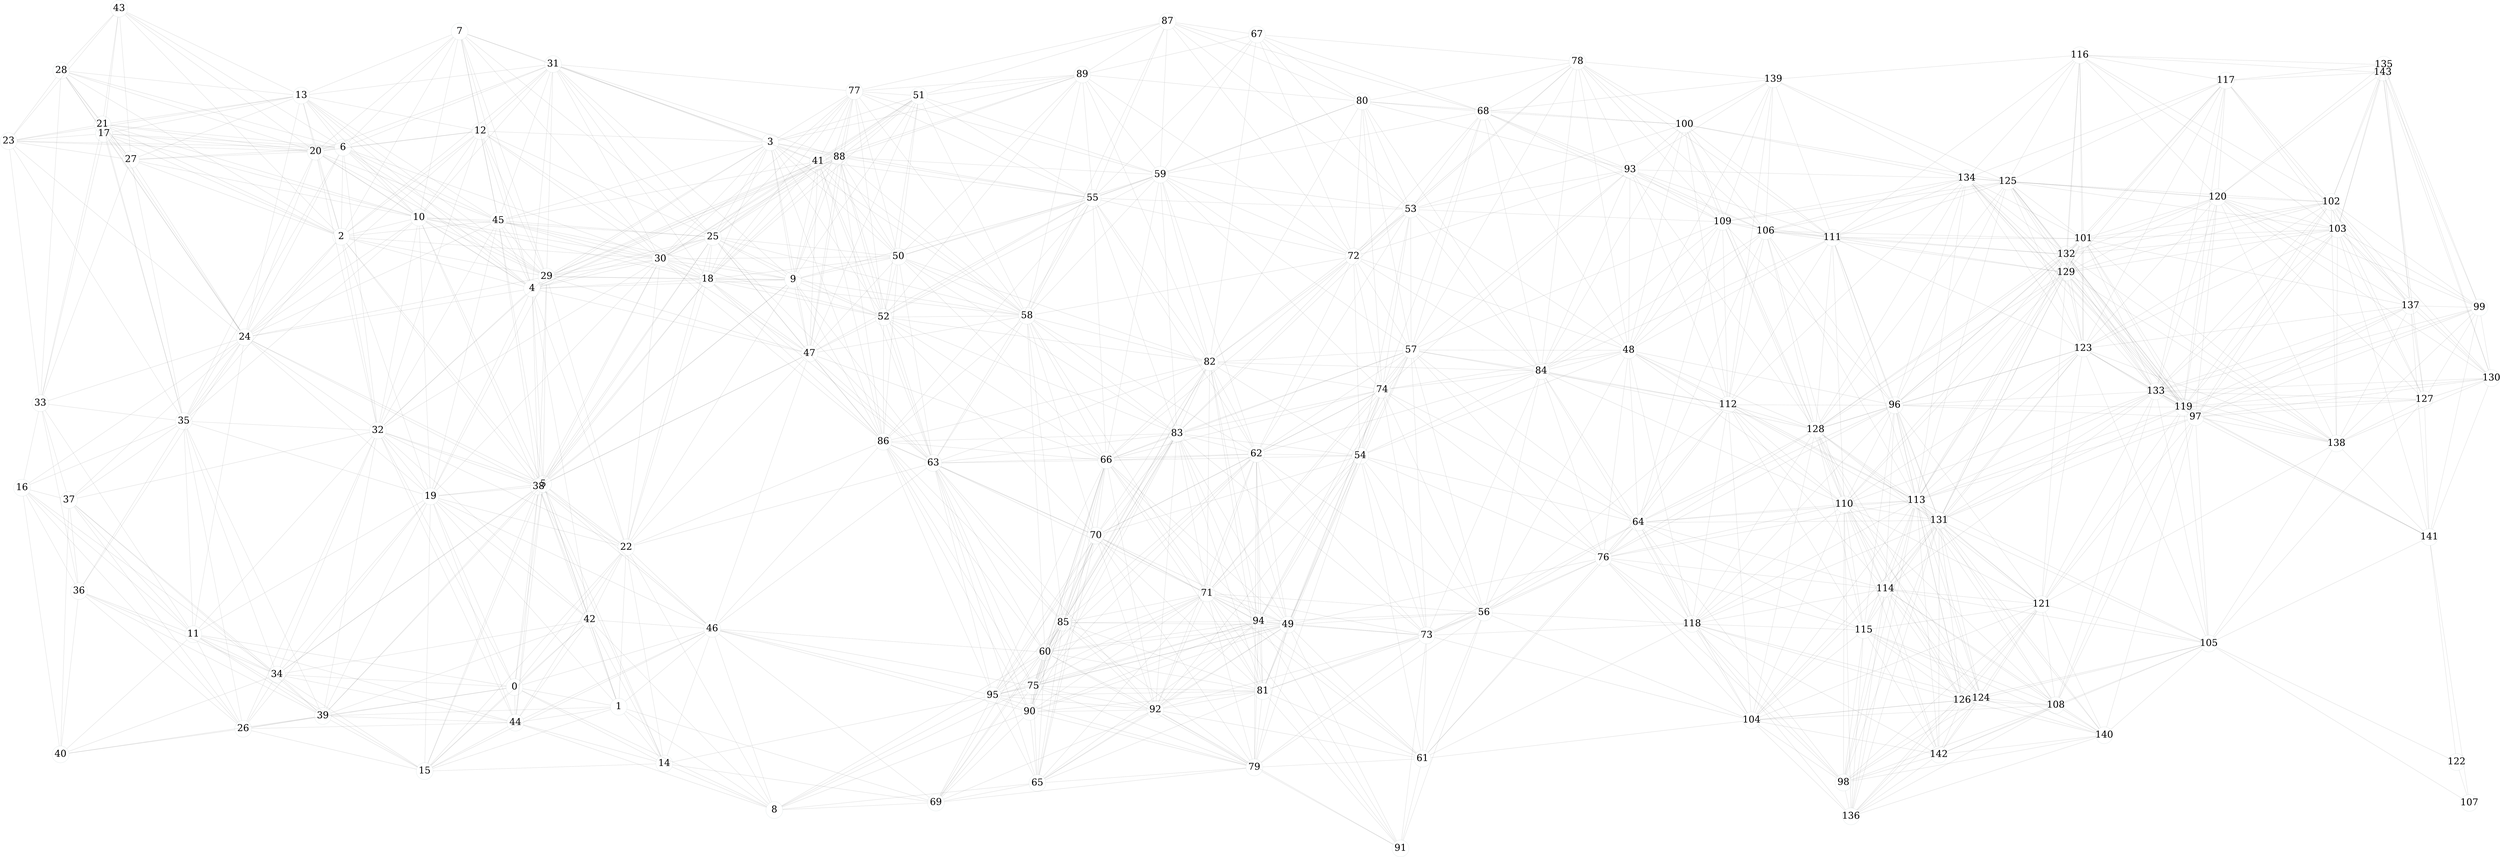 digraph G{
size="100,100"
layout=neato;
node[fontsize = 200,fixedsize = true,width = 5.0, height = 5.0];
0 [pos="159.76433403229788,48.27175114074952!", color = "#336666", fillcolor = "#CC9999"];
1 [pos="190.64296931278224,42.43913317477069!", color = "#336666", fillcolor = "#CC9999"];
2 [pos="108.41118971207634,181.84320111485087!", color = "#336666", fillcolor = "#CC9999"];
3 [pos="235.5549721622233,209.82949841092554!", color = "#336666", fillcolor = "#CC9999"];
4 [pos="164.97521093601964,166.46720236325638!", color = "#336666", fillcolor = "#CC9999"];
5 [pos="168.26182591370306,108.48258550176409!", color = "#336666", fillcolor = "#CC9999"];
6 [pos="108.95592269486995,208.2785238239351!", color = "#336666", fillcolor = "#CC9999"];
7 [pos="143.49631154885768,242.6974009633898!", color = "#336666", fillcolor = "#CC9999"];
8 [pos="236.74165529345808,11.818287617817974!", color = "#336666", fillcolor = "#CC9999"];
9 [pos="242.2957937999419,169.1050231774013!", color = "#336666", fillcolor = "#CC9999"];
10 [pos="131.4446757871689,187.5089355113923!", color = "#336666", fillcolor = "#CC9999"];
11 [pos="64.5989550030506,63.95371534588578!", color = "#336666", fillcolor = "#CC9999"];
12 [pos="149.64211066590866,213.17221096732166!", color = "#336666", fillcolor = "#CC9999"];
13 [pos="96.58304761590225,223.7133874592358!", color = "#336666", fillcolor = "#CC9999"];
14 [pos="204.13196078820582,25.586610866656173!", color = "#336666", fillcolor = "#CC9999"];
15 [pos="133.144738542067,23.360052999838647!", color = "#336666", fillcolor = "#CC9999"];
16 [pos="13.854281670413249,107.38733320628316!", color = "#336666", fillcolor = "#CC9999"];
17 [pos="38.124896910606,212.41378167776307!", color = "#336666", fillcolor = "#CC9999"];
18 [pos="216.9813769032617,169.23089065794485!", color = "#336666", fillcolor = "#CC9999"];
19 [pos="134.88763206921485,104.82918632629695!", color = "#336666", fillcolor = "#CC9999"];
20 [pos="100.84662014656729,207.0782338422255!", color = "#336666", fillcolor = "#CC9999"];
21 [pos="37.68585343316869,215.1751451073231!", color = "#336666", fillcolor = "#CC9999"];
22 [pos="192.86030629755712,89.69429468664403!", color = "#336666", fillcolor = "#CC9999"];
23 [pos="9.88067137526047,210.19109502994925!", color = "#336666", fillcolor = "#CC9999"];
24 [pos="79.85163980369406,152.01862104989402!", color = "#336666", fillcolor = "#CC9999"];
25 [pos="218.52906036337612,181.7699118732578!", color = "#336666", fillcolor = "#CC9999"];
26 [pos="79.37977116350098,35.93081539712836!", color = "#336666", fillcolor = "#CC9999"];
27 [pos="46.11400652759329,204.6929754675577!", color = "#336666", fillcolor = "#CC9999"];
28 [pos="25.4726557980042,231.11612190308315!", color = "#336666", fillcolor = "#CC9999"];
29 [pos="169.26367177790783,170.03069954012307!", color = "#336666", fillcolor = "#CC9999"];
30 [pos="202.98095422167333,175.23074284194075!", color = "#336666", fillcolor = "#CC9999"];
31 [pos="171.19075413353963,233.022394084366!", color = "#336666", fillcolor = "#CC9999"];
32 [pos="119.2755130930687,124.37304945010855!", color = "#336666", fillcolor = "#CC9999"];
33 [pos="19.28073060588237,132.46210648469068!", color = "#336666", fillcolor = "#CC9999"];
34 [pos="89.37001589240276,51.98591128041264!", color = "#336666", fillcolor = "#CC9999"];
35 [pos="61.76706249877573,127.14248755658924!", color = "#336666", fillcolor = "#CC9999"];
36 [pos="30.716887014707122,76.74719942679745!", color = "#336666", fillcolor = "#CC9999"];
37 [pos="27.754124061044354,103.74666828647575!", color = "#336666", fillcolor = "#CC9999"];
38 [pos="166.9027230968306,107.74950076400044!", color = "#336666", fillcolor = "#CC9999"];
39 [pos="102.98304177698222,39.728441014961206!", color = "#336666", fillcolor = "#CC9999"];
40 [pos="25.260639759878607,28.326719156320706!", color = "#336666", fillcolor = "#CC9999"];
41 [pos="249.68311451284941,204.1840578274606!", color = "#336666", fillcolor = "#CC9999"];
42 [pos="182.02050243522572,68.25452799293649!", color = "#336666", fillcolor = "#CC9999"];
43 [pos="42.611111555366485,249.4941711818342!", color = "#336666", fillcolor = "#CC9999"];
44 [pos="160.03390754028922,37.733125644127036!", color = "#336666", fillcolor = "#CC9999"];
45 [pos="154.95312722925007,186.60254766878228!", color = "#336666", fillcolor = "#CC9999"];
46 [pos="218.3393973111849,65.55493069211568!", color = "#336666", fillcolor = "#CC9999"];
47 [pos="247.14831925200187,147.19833962603386!", color = "#336666", fillcolor = "#CC9999"];
48 [pos="489.87436673004515,148.16655825814107!", color = "#336666", fillcolor = "#CC9999"];
49 [pos="388.89123893672894,66.78184361044218!", color = "#336666", fillcolor = "#CC9999"];
50 [pos="273.4935845903204,175.95344498339637!", color = "#336666", fillcolor = "#CC9999"];
51 [pos="279.57915382993366,223.61878501809096!", color = "#336666", fillcolor = "#CC9999"];
52 [pos="269.1203741871624,158.00727035932474!", color = "#336666", fillcolor = "#CC9999"];
53 [pos="425.29300951483515,189.92635084264367!", color = "#336666", fillcolor = "#CC9999"];
54 [pos="410.33495085116647,116.88028617301075!", color = "#336666", fillcolor = "#CC9999"];
55 [pos="331.03552182535435,193.2843412652158!", color = "#336666", fillcolor = "#CC9999"];
56 [pos="446.9953798268435,70.38749556418311!", color = "#336666", fillcolor = "#CC9999"];
57 [pos="425.3971510621881,148.22786052288077!", color = "#336666", fillcolor = "#CC9999"];
58 [pos="311.5902962725852,158.38665920526373!", color = "#336666", fillcolor = "#CC9999"];
59 [pos="351.0803077493148,200.25323285412014!", color = "#336666", fillcolor = "#CC9999"];
60 [pos="316.93831592955735,58.6476911416684!", color = "#336666", fillcolor = "#CC9999"];
61 [pos="428.7847045908826,27.05685416048037!", color = "#336666", fillcolor = "#CC9999"];
62 [pos="379.5777947379169,117.41728615250524!", color = "#336666", fillcolor = "#CC9999"];
63 [pos="283.84121007466155,114.72697516550406!", color = "#336666", fillcolor = "#CC9999"];
64 [pos="492.731478608477,97.09122158290317!", color = "#336666", fillcolor = "#CC9999"];
65 [pos="314.67912731664785,19.821326098398345!", color = "#336666", fillcolor = "#CC9999"];
66 [pos="335.08415340293243,115.5257963159752!", color = "#336666", fillcolor = "#CC9999"];
67 [pos="379.721313983214,241.78894687392588!", color = "#336666", fillcolor = "#CC9999"];
68 [pos="446.777410341571,218.9516431710136!", color = "#336666", fillcolor = "#CC9999"];
69 [pos="284.6240334448522,14.03235313894019!", color = "#336666", fillcolor = "#CC9999"];
70 [pos="332.0041431486702,93.1973060058924!", color = "#336666", fillcolor = "#CC9999"];
71 [pos="364.9130715957758,76.05668699409753!", color = "#336666", fillcolor = "#CC9999"];
72 [pos="408.37643869128976,175.98647563820458!", color = "#336666", fillcolor = "#CC9999"];
73 [pos="430.01498955706506,63.61533209230299!", color = "#336666", fillcolor = "#CC9999"];
74 [pos="416.8440120840855,136.44202798745113!", color = "#336666", fillcolor = "#CC9999"];
75 [pos="313.4420931179943,48.53685458197002!", color = "#336666", fillcolor = "#CC9999"];
76 [pos="482.3563670786255,86.61169065523877!", color = "#336666", fillcolor = "#CC9999"];
77 [pos="260.46202367923365,225.00602675028708!", color = "#336666", fillcolor = "#CC9999"];
78 [pos="474.6903659752735,233.82409423742013!", color = "#336666", fillcolor = "#CC9999"];
79 [pos="378.96752952072615,24.472121581133877!", color = "#336666", fillcolor = "#CC9999"];
80 [pos="410.9059112671984,221.99090941122412!", color = "#336666", fillcolor = "#CC9999"];
81 [pos="381.4594298127646,47.07048103717032!", color = "#336666", fillcolor = "#CC9999"];
82 [pos="365.74601472767677,144.58961639987754!", color = "#336666", fillcolor = "#CC9999"];
83 [pos="356.06536264360085,123.46887163031933!", color = "#336666", fillcolor = "#CC9999"];
84 [pos="463.9633979132435,141.99332854997036!", color = "#336666", fillcolor = "#CC9999"];
85 [pos="322.33928672834736,67.38782994402965!", color = "#336666", fillcolor = "#CC9999"];
86 [pos="269.03447869410377,121.05805396442268!", color = "#336666", fillcolor = "#CC9999"];
87 [pos="353.22139265366627,245.6948803276179!", color = "#336666", fillcolor = "#CC9999"];
88 [pos="256.0123952056017,205.43453622152765!", color = "#336666", fillcolor = "#CC9999"];
89 [pos="327.9854609309656,229.9350817623091!", color = "#336666", fillcolor = "#CC9999"];
90 [pos="312.3745514894841,40.940946220365035!", color = "#336666", fillcolor = "#CC9999"];
91 [pos="422.2603188415495,0.43599691617735026!", color = "#336666", fillcolor = "#CC9999"];
92 [pos="349.635693231398,41.514202124910085!", color = "#336666", fillcolor = "#CC9999"];
93 [pos="490.2844660298074,201.71296469020842!", color = "#336666", fillcolor = "#CC9999"];
94 [pos="380.22664475015597,67.75208732345791!", color = "#336666", fillcolor = "#CC9999"];
95 [pos="301.43756771392054,45.80090044150842!", color = "#336666", fillcolor = "#CC9999"];
96 [pos="568.6792985035731,131.86471575629503!", color = "#336666", fillcolor = "#CC9999"];
97 [pos="657.7898795036489,128.35186476156366!", color = "#336666", fillcolor = "#CC9999"];
98 [pos="553.5123320077083,19.97318376487059!", color = "#336666", fillcolor = "#CC9999"];
99 [pos="741.9203966124983,160.86296338367143!", color = "#336666", fillcolor = "#CC9999"];
100 [pos="506.3779925337585,215.1248889865065!", color = "#336666", fillcolor = "#CC9999"];
101 [pos="624.5767729144537,181.23692023111582!", color = "#336666", fillcolor = "#CC9999"];
102 [pos="698.0087779996236,192.13905308986907!", color = "#336666", fillcolor = "#CC9999"];
103 [pos="699.8848392740642,184.02836100706088!", color = "#336666", fillcolor = "#CC9999"];
104 [pos="526.2939866388543,38.45270591246208!", color = "#336666", fillcolor = "#CC9999"];
105 [pos="661.7628137189257,61.1913496572582!", color = "#336666", fillcolor = "#CC9999"];
106 [pos="530.4195059770032,183.50647579906104!", color = "#336666", fillcolor = "#CC9999"];
107 [pos="738.955068127852,13.91940913963785!", color = "#336666", fillcolor = "#CC9999"];
108 [pos="616.4202284527369,42.8912305184547!", color = "#336666", fillcolor = "#CC9999"];
109 [pos="517.6725338463027,186.25706205235258!", color = "#336666", fillcolor = "#CC9999"];
110 [pos="553.7231613919421,102.47069408709456!", color = "#336666", fillcolor = "#CC9999"];
111 [pos="550.2117080798108,181.56219970645736!", color = "#336666", fillcolor = "#CC9999"];
112 [pos="519.2999947769376,132.00177616388464!", color = "#336666", fillcolor = "#CC9999"];
113 [pos="575.1213319225205,103.61165800667163!", color = "#336666", fillcolor = "#CC9999"];
114 [pos="565.9017971679984,77.39367866489152!", color = "#336666", fillcolor = "#CC9999"];
115 [pos="559.4957082450784,65.16767877946842!", color = "#336666", fillcolor = "#CC9999"];
116 [pos="623.5142126203658,235.67823322912085!", color = "#336666", fillcolor = "#CC9999"];
117 [pos="666.7958365568368,228.16078633702676!", color = "#336666", fillcolor = "#CC9999"];
118 [pos="508.65017316090444,67.00819643585399!", color = "#336666", fillcolor = "#CC9999"];
119 [pos="654.2342933396443,131.29511912178967!", color = "#336666", fillcolor = "#CC9999"];
120 [pos="664.3882119797884,193.5568954920399!", color = "#336666", fillcolor = "#CC9999"];
121 [pos="612.2070988508526,72.84501545755742!", color = "#336666", fillcolor = "#CC9999"];
122 [pos="735.1677943159939,26.061716453092576!", color = "#336666", fillcolor = "#CC9999"];
123 [pos="624.5155546264128,148.68713012579346!", color = "#336666", fillcolor = "#CC9999"];
124 [pos="594.2693615243642,44.935519516795004!", color = "#336666", fillcolor = "#CC9999"];
125 [pos="602.1932471339577,198.20024176574051!", color = "#336666", fillcolor = "#CC9999"];
126 [pos="588.6350553322718,44.364296824178474!", color = "#336666", fillcolor = "#CC9999"];
127 [pos="725.6383008468381,133.5652260410713!", color = "#336666", fillcolor = "#CC9999"];
128 [pos="545.227199466334,124.61598184174954!", color = "#336666", fillcolor = "#CC9999"];
129 [pos="619.4481261018444,171.21069552090367!", color = "#336666", fillcolor = "#CC9999"];
130 [pos="745.4752256528236,139.90443224846948!", color = "#336666", fillcolor = "#CC9999"];
131 [pos="581.8636675660487,97.67503392432361!", color = "#336666", fillcolor = "#CC9999"];
132 [pos="619.527579699034,176.58436324303003!", color = "#336666", fillcolor = "#CC9999"];
133 [pos="646.0525365983121,135.9936093491388!", color = "#336666", fillcolor = "#CC9999"];
134 [pos="590.0037301358122,199.1969508368012!", color = "#336666", fillcolor = "#CC9999"];
135 [pos="713.5950550712191,232.8701975975054!", color = "#336666", fillcolor = "#CC9999"];
136 [pos="555.7325069516244,9.942688887537827!", color = "#336666", fillcolor = "#CC9999"];
137 [pos="721.4845516508769,161.35462289041598!", color = "#336666", fillcolor = "#CC9999"];
138 [pos="699.566323252666,120.52705724523918!", color = "#336666", fillcolor = "#CC9999"];
139 [pos="532.7130217736185,228.52402738130192!", color = "#336666", fillcolor = "#CC9999"];
140 [pos="630.777059969765,34.00627472380852!", color = "#336666", fillcolor = "#CC9999"];
141 [pos="727.0855492147962,92.7529570568267!", color = "#336666", fillcolor = "#CC9999"];
142 [pos="581.7677220637684,28.254538129521666!", color = "#336666", fillcolor = "#CC9999"];
143 [pos="713.2915784568679,230.55800218168596!", color = "#336666", fillcolor = "#CC9999"];
0 -> 1 [dir = none];
0 -> 5 [dir = none];
0 -> 8 [dir = none];
0 -> 11 [dir = none];
0 -> 14 [dir = none];
0 -> 15 [dir = none];
0 -> 19 [dir = none];
0 -> 22 [dir = none];
0 -> 26 [dir = none];
0 -> 32 [dir = none];
0 -> 34 [dir = none];
0 -> 38 [dir = none];
0 -> 39 [dir = none];
0 -> 42 [dir = none];
0 -> 44 [dir = none];
0 -> 46 [dir = none];
1 -> 5 [dir = none];
1 -> 8 [dir = none];
1 -> 14 [dir = none];
1 -> 15 [dir = none];
1 -> 19 [dir = none];
1 -> 22 [dir = none];
1 -> 38 [dir = none];
1 -> 39 [dir = none];
1 -> 42 [dir = none];
1 -> 44 [dir = none];
1 -> 46 [dir = none];
1 -> 69 [dir = none];
2 -> 4 [dir = none];
2 -> 5 [dir = none];
2 -> 6 [dir = none];
2 -> 7 [dir = none];
2 -> 10 [dir = none];
2 -> 12 [dir = none];
2 -> 13 [dir = none];
2 -> 17 [dir = none];
2 -> 19 [dir = none];
2 -> 20 [dir = none];
2 -> 21 [dir = none];
2 -> 24 [dir = none];
2 -> 27 [dir = none];
2 -> 28 [dir = none];
2 -> 29 [dir = none];
2 -> 30 [dir = none];
2 -> 31 [dir = none];
2 -> 32 [dir = none];
2 -> 35 [dir = none];
2 -> 38 [dir = none];
2 -> 43 [dir = none];
2 -> 45 [dir = none];
3 -> 4 [dir = none];
3 -> 7 [dir = none];
3 -> 9 [dir = none];
3 -> 12 [dir = none];
3 -> 18 [dir = none];
3 -> 25 [dir = none];
3 -> 29 [dir = none];
3 -> 30 [dir = none];
3 -> 31 [dir = none];
3 -> 41 [dir = none];
3 -> 45 [dir = none];
3 -> 47 [dir = none];
3 -> 50 [dir = none];
3 -> 51 [dir = none];
3 -> 52 [dir = none];
3 -> 55 [dir = none];
3 -> 58 [dir = none];
3 -> 77 [dir = none];
3 -> 86 [dir = none];
3 -> 88 [dir = none];
3 -> 89 [dir = none];
4 -> 5 [dir = none];
4 -> 6 [dir = none];
4 -> 7 [dir = none];
4 -> 9 [dir = none];
4 -> 10 [dir = none];
4 -> 12 [dir = none];
4 -> 13 [dir = none];
4 -> 18 [dir = none];
4 -> 19 [dir = none];
4 -> 20 [dir = none];
4 -> 22 [dir = none];
4 -> 24 [dir = none];
4 -> 25 [dir = none];
4 -> 29 [dir = none];
4 -> 30 [dir = none];
4 -> 31 [dir = none];
4 -> 32 [dir = none];
4 -> 38 [dir = none];
4 -> 41 [dir = none];
4 -> 42 [dir = none];
4 -> 45 [dir = none];
4 -> 47 [dir = none];
4 -> 88 [dir = none];
5 -> 9 [dir = none];
5 -> 10 [dir = none];
5 -> 14 [dir = none];
5 -> 15 [dir = none];
5 -> 18 [dir = none];
5 -> 19 [dir = none];
5 -> 22 [dir = none];
5 -> 24 [dir = none];
5 -> 25 [dir = none];
5 -> 29 [dir = none];
5 -> 30 [dir = none];
5 -> 32 [dir = none];
5 -> 34 [dir = none];
5 -> 38 [dir = none];
5 -> 39 [dir = none];
5 -> 42 [dir = none];
5 -> 44 [dir = none];
5 -> 45 [dir = none];
5 -> 46 [dir = none];
5 -> 47 [dir = none];
6 -> 7 [dir = none];
6 -> 10 [dir = none];
6 -> 12 [dir = none];
6 -> 13 [dir = none];
6 -> 17 [dir = none];
6 -> 20 [dir = none];
6 -> 21 [dir = none];
6 -> 23 [dir = none];
6 -> 24 [dir = none];
6 -> 27 [dir = none];
6 -> 28 [dir = none];
6 -> 29 [dir = none];
6 -> 30 [dir = none];
6 -> 31 [dir = none];
6 -> 32 [dir = none];
6 -> 35 [dir = none];
6 -> 43 [dir = none];
6 -> 45 [dir = none];
7 -> 10 [dir = none];
7 -> 12 [dir = none];
7 -> 13 [dir = none];
7 -> 20 [dir = none];
7 -> 25 [dir = none];
7 -> 29 [dir = none];
7 -> 30 [dir = none];
7 -> 31 [dir = none];
7 -> 45 [dir = none];
8 -> 14 [dir = none];
8 -> 22 [dir = none];
8 -> 42 [dir = none];
8 -> 44 [dir = none];
8 -> 46 [dir = none];
8 -> 60 [dir = none];
8 -> 65 [dir = none];
8 -> 69 [dir = none];
8 -> 75 [dir = none];
8 -> 90 [dir = none];
8 -> 95 [dir = none];
9 -> 18 [dir = none];
9 -> 22 [dir = none];
9 -> 25 [dir = none];
9 -> 29 [dir = none];
9 -> 30 [dir = none];
9 -> 31 [dir = none];
9 -> 38 [dir = none];
9 -> 41 [dir = none];
9 -> 45 [dir = none];
9 -> 47 [dir = none];
9 -> 50 [dir = none];
9 -> 51 [dir = none];
9 -> 52 [dir = none];
9 -> 55 [dir = none];
9 -> 58 [dir = none];
9 -> 63 [dir = none];
9 -> 77 [dir = none];
9 -> 86 [dir = none];
9 -> 88 [dir = none];
10 -> 12 [dir = none];
10 -> 13 [dir = none];
10 -> 17 [dir = none];
10 -> 18 [dir = none];
10 -> 19 [dir = none];
10 -> 20 [dir = none];
10 -> 21 [dir = none];
10 -> 24 [dir = none];
10 -> 25 [dir = none];
10 -> 27 [dir = none];
10 -> 29 [dir = none];
10 -> 30 [dir = none];
10 -> 31 [dir = none];
10 -> 32 [dir = none];
10 -> 35 [dir = none];
10 -> 38 [dir = none];
10 -> 45 [dir = none];
11 -> 15 [dir = none];
11 -> 16 [dir = none];
11 -> 19 [dir = none];
11 -> 24 [dir = none];
11 -> 26 [dir = none];
11 -> 32 [dir = none];
11 -> 33 [dir = none];
11 -> 34 [dir = none];
11 -> 35 [dir = none];
11 -> 36 [dir = none];
11 -> 37 [dir = none];
11 -> 39 [dir = none];
11 -> 40 [dir = none];
11 -> 44 [dir = none];
12 -> 13 [dir = none];
12 -> 18 [dir = none];
12 -> 20 [dir = none];
12 -> 24 [dir = none];
12 -> 25 [dir = none];
12 -> 29 [dir = none];
12 -> 30 [dir = none];
12 -> 31 [dir = none];
12 -> 32 [dir = none];
12 -> 45 [dir = none];
13 -> 17 [dir = none];
13 -> 20 [dir = none];
13 -> 21 [dir = none];
13 -> 23 [dir = none];
13 -> 24 [dir = none];
13 -> 27 [dir = none];
13 -> 28 [dir = none];
13 -> 29 [dir = none];
13 -> 31 [dir = none];
13 -> 43 [dir = none];
13 -> 45 [dir = none];
14 -> 15 [dir = none];
14 -> 22 [dir = none];
14 -> 38 [dir = none];
14 -> 42 [dir = none];
14 -> 44 [dir = none];
14 -> 46 [dir = none];
14 -> 69 [dir = none];
14 -> 95 [dir = none];
15 -> 19 [dir = none];
15 -> 22 [dir = none];
15 -> 26 [dir = none];
15 -> 34 [dir = none];
15 -> 38 [dir = none];
15 -> 39 [dir = none];
15 -> 42 [dir = none];
15 -> 44 [dir = none];
15 -> 46 [dir = none];
16 -> 24 [dir = none];
16 -> 26 [dir = none];
16 -> 33 [dir = none];
16 -> 34 [dir = none];
16 -> 35 [dir = none];
16 -> 36 [dir = none];
16 -> 37 [dir = none];
16 -> 40 [dir = none];
17 -> 20 [dir = none];
17 -> 21 [dir = none];
17 -> 23 [dir = none];
17 -> 24 [dir = none];
17 -> 27 [dir = none];
17 -> 28 [dir = none];
17 -> 33 [dir = none];
17 -> 35 [dir = none];
17 -> 43 [dir = none];
18 -> 22 [dir = none];
18 -> 25 [dir = none];
18 -> 29 [dir = none];
18 -> 30 [dir = none];
18 -> 31 [dir = none];
18 -> 38 [dir = none];
18 -> 41 [dir = none];
18 -> 45 [dir = none];
18 -> 47 [dir = none];
18 -> 50 [dir = none];
18 -> 51 [dir = none];
18 -> 52 [dir = none];
18 -> 58 [dir = none];
18 -> 63 [dir = none];
18 -> 77 [dir = none];
18 -> 86 [dir = none];
18 -> 88 [dir = none];
19 -> 22 [dir = none];
19 -> 24 [dir = none];
19 -> 26 [dir = none];
19 -> 29 [dir = none];
19 -> 30 [dir = none];
19 -> 32 [dir = none];
19 -> 34 [dir = none];
19 -> 35 [dir = none];
19 -> 38 [dir = none];
19 -> 39 [dir = none];
19 -> 42 [dir = none];
19 -> 44 [dir = none];
19 -> 45 [dir = none];
19 -> 46 [dir = none];
20 -> 21 [dir = none];
20 -> 23 [dir = none];
20 -> 24 [dir = none];
20 -> 27 [dir = none];
20 -> 28 [dir = none];
20 -> 29 [dir = none];
20 -> 31 [dir = none];
20 -> 32 [dir = none];
20 -> 35 [dir = none];
20 -> 43 [dir = none];
20 -> 45 [dir = none];
21 -> 23 [dir = none];
21 -> 24 [dir = none];
21 -> 27 [dir = none];
21 -> 28 [dir = none];
21 -> 33 [dir = none];
21 -> 35 [dir = none];
21 -> 43 [dir = none];
22 -> 25 [dir = none];
22 -> 29 [dir = none];
22 -> 30 [dir = none];
22 -> 32 [dir = none];
22 -> 38 [dir = none];
22 -> 42 [dir = none];
22 -> 44 [dir = none];
22 -> 46 [dir = none];
22 -> 47 [dir = none];
22 -> 63 [dir = none];
22 -> 86 [dir = none];
23 -> 24 [dir = none];
23 -> 27 [dir = none];
23 -> 28 [dir = none];
23 -> 33 [dir = none];
23 -> 35 [dir = none];
23 -> 43 [dir = none];
24 -> 27 [dir = none];
24 -> 28 [dir = none];
24 -> 29 [dir = none];
24 -> 32 [dir = none];
24 -> 33 [dir = none];
24 -> 35 [dir = none];
24 -> 36 [dir = none];
24 -> 37 [dir = none];
24 -> 38 [dir = none];
24 -> 45 [dir = none];
25 -> 29 [dir = none];
25 -> 30 [dir = none];
25 -> 31 [dir = none];
25 -> 38 [dir = none];
25 -> 41 [dir = none];
25 -> 45 [dir = none];
25 -> 47 [dir = none];
25 -> 50 [dir = none];
25 -> 51 [dir = none];
25 -> 52 [dir = none];
25 -> 58 [dir = none];
25 -> 63 [dir = none];
25 -> 77 [dir = none];
25 -> 86 [dir = none];
25 -> 88 [dir = none];
26 -> 32 [dir = none];
26 -> 34 [dir = none];
26 -> 35 [dir = none];
26 -> 36 [dir = none];
26 -> 37 [dir = none];
26 -> 39 [dir = none];
26 -> 40 [dir = none];
26 -> 44 [dir = none];
27 -> 28 [dir = none];
27 -> 33 [dir = none];
27 -> 35 [dir = none];
27 -> 43 [dir = none];
28 -> 33 [dir = none];
28 -> 43 [dir = none];
29 -> 30 [dir = none];
29 -> 31 [dir = none];
29 -> 32 [dir = none];
29 -> 38 [dir = none];
29 -> 41 [dir = none];
29 -> 45 [dir = none];
29 -> 47 [dir = none];
29 -> 88 [dir = none];
30 -> 31 [dir = none];
30 -> 32 [dir = none];
30 -> 38 [dir = none];
30 -> 41 [dir = none];
30 -> 45 [dir = none];
30 -> 47 [dir = none];
30 -> 50 [dir = none];
30 -> 51 [dir = none];
30 -> 52 [dir = none];
30 -> 77 [dir = none];
30 -> 86 [dir = none];
30 -> 88 [dir = none];
31 -> 41 [dir = none];
31 -> 45 [dir = none];
31 -> 77 [dir = none];
31 -> 88 [dir = none];
32 -> 34 [dir = none];
32 -> 35 [dir = none];
32 -> 37 [dir = none];
32 -> 38 [dir = none];
32 -> 39 [dir = none];
32 -> 42 [dir = none];
32 -> 44 [dir = none];
32 -> 45 [dir = none];
33 -> 35 [dir = none];
33 -> 36 [dir = none];
33 -> 37 [dir = none];
34 -> 35 [dir = none];
34 -> 36 [dir = none];
34 -> 37 [dir = none];
34 -> 38 [dir = none];
34 -> 39 [dir = none];
34 -> 40 [dir = none];
34 -> 42 [dir = none];
34 -> 44 [dir = none];
35 -> 36 [dir = none];
35 -> 37 [dir = none];
35 -> 39 [dir = none];
36 -> 37 [dir = none];
36 -> 39 [dir = none];
36 -> 40 [dir = none];
37 -> 39 [dir = none];
37 -> 40 [dir = none];
38 -> 39 [dir = none];
38 -> 42 [dir = none];
38 -> 44 [dir = none];
38 -> 45 [dir = none];
38 -> 46 [dir = none];
38 -> 47 [dir = none];
39 -> 40 [dir = none];
39 -> 42 [dir = none];
39 -> 44 [dir = none];
41 -> 45 [dir = none];
41 -> 47 [dir = none];
41 -> 50 [dir = none];
41 -> 51 [dir = none];
41 -> 52 [dir = none];
41 -> 55 [dir = none];
41 -> 58 [dir = none];
41 -> 63 [dir = none];
41 -> 77 [dir = none];
41 -> 86 [dir = none];
41 -> 88 [dir = none];
41 -> 89 [dir = none];
42 -> 44 [dir = none];
42 -> 46 [dir = none];
44 -> 46 [dir = none];
46 -> 47 [dir = none];
46 -> 60 [dir = none];
46 -> 63 [dir = none];
46 -> 69 [dir = none];
46 -> 75 [dir = none];
46 -> 86 [dir = none];
46 -> 90 [dir = none];
46 -> 95 [dir = none];
47 -> 50 [dir = none];
47 -> 51 [dir = none];
47 -> 52 [dir = none];
47 -> 55 [dir = none];
47 -> 58 [dir = none];
47 -> 63 [dir = none];
47 -> 66 [dir = none];
47 -> 77 [dir = none];
47 -> 86 [dir = none];
47 -> 88 [dir = none];
48 -> 53 [dir = none];
48 -> 54 [dir = none];
48 -> 56 [dir = none];
48 -> 57 [dir = none];
48 -> 64 [dir = none];
48 -> 68 [dir = none];
48 -> 72 [dir = none];
48 -> 74 [dir = none];
48 -> 76 [dir = none];
48 -> 78 [dir = none];
48 -> 84 [dir = none];
48 -> 93 [dir = none];
48 -> 96 [dir = none];
48 -> 100 [dir = none];
48 -> 106 [dir = none];
48 -> 109 [dir = none];
48 -> 110 [dir = none];
48 -> 111 [dir = none];
48 -> 112 [dir = none];
48 -> 113 [dir = none];
48 -> 118 [dir = none];
48 -> 128 [dir = none];
48 -> 139 [dir = none];
49 -> 54 [dir = none];
49 -> 56 [dir = none];
49 -> 57 [dir = none];
49 -> 60 [dir = none];
49 -> 61 [dir = none];
49 -> 62 [dir = none];
49 -> 65 [dir = none];
49 -> 66 [dir = none];
49 -> 70 [dir = none];
49 -> 71 [dir = none];
49 -> 73 [dir = none];
49 -> 74 [dir = none];
49 -> 75 [dir = none];
49 -> 76 [dir = none];
49 -> 79 [dir = none];
49 -> 81 [dir = none];
49 -> 82 [dir = none];
49 -> 83 [dir = none];
49 -> 85 [dir = none];
49 -> 90 [dir = none];
49 -> 91 [dir = none];
49 -> 92 [dir = none];
49 -> 94 [dir = none];
49 -> 95 [dir = none];
50 -> 51 [dir = none];
50 -> 52 [dir = none];
50 -> 55 [dir = none];
50 -> 58 [dir = none];
50 -> 59 [dir = none];
50 -> 63 [dir = none];
50 -> 66 [dir = none];
50 -> 77 [dir = none];
50 -> 82 [dir = none];
50 -> 83 [dir = none];
50 -> 86 [dir = none];
50 -> 88 [dir = none];
50 -> 89 [dir = none];
51 -> 52 [dir = none];
51 -> 55 [dir = none];
51 -> 58 [dir = none];
51 -> 59 [dir = none];
51 -> 77 [dir = none];
51 -> 87 [dir = none];
51 -> 88 [dir = none];
51 -> 89 [dir = none];
52 -> 55 [dir = none];
52 -> 58 [dir = none];
52 -> 59 [dir = none];
52 -> 63 [dir = none];
52 -> 66 [dir = none];
52 -> 70 [dir = none];
52 -> 77 [dir = none];
52 -> 82 [dir = none];
52 -> 83 [dir = none];
52 -> 86 [dir = none];
52 -> 88 [dir = none];
52 -> 89 [dir = none];
53 -> 54 [dir = none];
53 -> 55 [dir = none];
53 -> 57 [dir = none];
53 -> 59 [dir = none];
53 -> 62 [dir = none];
53 -> 67 [dir = none];
53 -> 68 [dir = none];
53 -> 72 [dir = none];
53 -> 74 [dir = none];
53 -> 78 [dir = none];
53 -> 80 [dir = none];
53 -> 82 [dir = none];
53 -> 83 [dir = none];
53 -> 84 [dir = none];
53 -> 87 [dir = none];
53 -> 93 [dir = none];
53 -> 100 [dir = none];
53 -> 109 [dir = none];
54 -> 56 [dir = none];
54 -> 57 [dir = none];
54 -> 61 [dir = none];
54 -> 62 [dir = none];
54 -> 64 [dir = none];
54 -> 66 [dir = none];
54 -> 70 [dir = none];
54 -> 71 [dir = none];
54 -> 72 [dir = none];
54 -> 73 [dir = none];
54 -> 74 [dir = none];
54 -> 76 [dir = none];
54 -> 79 [dir = none];
54 -> 81 [dir = none];
54 -> 82 [dir = none];
54 -> 83 [dir = none];
54 -> 84 [dir = none];
54 -> 92 [dir = none];
54 -> 94 [dir = none];
55 -> 58 [dir = none];
55 -> 59 [dir = none];
55 -> 62 [dir = none];
55 -> 63 [dir = none];
55 -> 66 [dir = none];
55 -> 67 [dir = none];
55 -> 72 [dir = none];
55 -> 77 [dir = none];
55 -> 80 [dir = none];
55 -> 82 [dir = none];
55 -> 83 [dir = none];
55 -> 86 [dir = none];
55 -> 87 [dir = none];
55 -> 88 [dir = none];
55 -> 89 [dir = none];
56 -> 57 [dir = none];
56 -> 61 [dir = none];
56 -> 62 [dir = none];
56 -> 64 [dir = none];
56 -> 71 [dir = none];
56 -> 73 [dir = none];
56 -> 74 [dir = none];
56 -> 76 [dir = none];
56 -> 79 [dir = none];
56 -> 81 [dir = none];
56 -> 84 [dir = none];
56 -> 91 [dir = none];
56 -> 94 [dir = none];
56 -> 104 [dir = none];
56 -> 112 [dir = none];
56 -> 118 [dir = none];
57 -> 59 [dir = none];
57 -> 62 [dir = none];
57 -> 64 [dir = none];
57 -> 66 [dir = none];
57 -> 68 [dir = none];
57 -> 71 [dir = none];
57 -> 72 [dir = none];
57 -> 73 [dir = none];
57 -> 74 [dir = none];
57 -> 76 [dir = none];
57 -> 78 [dir = none];
57 -> 80 [dir = none];
57 -> 82 [dir = none];
57 -> 83 [dir = none];
57 -> 84 [dir = none];
57 -> 93 [dir = none];
57 -> 94 [dir = none];
57 -> 109 [dir = none];
57 -> 112 [dir = none];
58 -> 59 [dir = none];
58 -> 60 [dir = none];
58 -> 62 [dir = none];
58 -> 63 [dir = none];
58 -> 66 [dir = none];
58 -> 70 [dir = none];
58 -> 71 [dir = none];
58 -> 72 [dir = none];
58 -> 77 [dir = none];
58 -> 82 [dir = none];
58 -> 83 [dir = none];
58 -> 85 [dir = none];
58 -> 86 [dir = none];
58 -> 87 [dir = none];
58 -> 88 [dir = none];
58 -> 89 [dir = none];
59 -> 62 [dir = none];
59 -> 66 [dir = none];
59 -> 67 [dir = none];
59 -> 68 [dir = none];
59 -> 72 [dir = none];
59 -> 74 [dir = none];
59 -> 77 [dir = none];
59 -> 80 [dir = none];
59 -> 82 [dir = none];
59 -> 83 [dir = none];
59 -> 87 [dir = none];
59 -> 88 [dir = none];
59 -> 89 [dir = none];
60 -> 62 [dir = none];
60 -> 63 [dir = none];
60 -> 65 [dir = none];
60 -> 66 [dir = none];
60 -> 69 [dir = none];
60 -> 70 [dir = none];
60 -> 71 [dir = none];
60 -> 75 [dir = none];
60 -> 79 [dir = none];
60 -> 81 [dir = none];
60 -> 82 [dir = none];
60 -> 83 [dir = none];
60 -> 85 [dir = none];
60 -> 86 [dir = none];
60 -> 90 [dir = none];
60 -> 92 [dir = none];
60 -> 94 [dir = none];
60 -> 95 [dir = none];
61 -> 64 [dir = none];
61 -> 71 [dir = none];
61 -> 73 [dir = none];
61 -> 76 [dir = none];
61 -> 79 [dir = none];
61 -> 81 [dir = none];
61 -> 91 [dir = none];
61 -> 92 [dir = none];
61 -> 94 [dir = none];
61 -> 104 [dir = none];
61 -> 118 [dir = none];
62 -> 63 [dir = none];
62 -> 66 [dir = none];
62 -> 70 [dir = none];
62 -> 71 [dir = none];
62 -> 72 [dir = none];
62 -> 73 [dir = none];
62 -> 74 [dir = none];
62 -> 75 [dir = none];
62 -> 79 [dir = none];
62 -> 81 [dir = none];
62 -> 82 [dir = none];
62 -> 83 [dir = none];
62 -> 84 [dir = none];
62 -> 85 [dir = none];
62 -> 92 [dir = none];
62 -> 94 [dir = none];
63 -> 65 [dir = none];
63 -> 66 [dir = none];
63 -> 70 [dir = none];
63 -> 71 [dir = none];
63 -> 75 [dir = none];
63 -> 82 [dir = none];
63 -> 83 [dir = none];
63 -> 85 [dir = none];
63 -> 86 [dir = none];
63 -> 88 [dir = none];
63 -> 90 [dir = none];
63 -> 92 [dir = none];
63 -> 95 [dir = none];
64 -> 73 [dir = none];
64 -> 74 [dir = none];
64 -> 76 [dir = none];
64 -> 84 [dir = none];
64 -> 96 [dir = none];
64 -> 98 [dir = none];
64 -> 104 [dir = none];
64 -> 106 [dir = none];
64 -> 109 [dir = none];
64 -> 110 [dir = none];
64 -> 112 [dir = none];
64 -> 113 [dir = none];
64 -> 114 [dir = none];
64 -> 115 [dir = none];
64 -> 118 [dir = none];
64 -> 128 [dir = none];
64 -> 131 [dir = none];
65 -> 66 [dir = none];
65 -> 69 [dir = none];
65 -> 70 [dir = none];
65 -> 71 [dir = none];
65 -> 75 [dir = none];
65 -> 79 [dir = none];
65 -> 81 [dir = none];
65 -> 85 [dir = none];
65 -> 90 [dir = none];
65 -> 92 [dir = none];
65 -> 94 [dir = none];
65 -> 95 [dir = none];
66 -> 70 [dir = none];
66 -> 71 [dir = none];
66 -> 72 [dir = none];
66 -> 74 [dir = none];
66 -> 75 [dir = none];
66 -> 81 [dir = none];
66 -> 82 [dir = none];
66 -> 83 [dir = none];
66 -> 85 [dir = none];
66 -> 86 [dir = none];
66 -> 90 [dir = none];
66 -> 92 [dir = none];
66 -> 94 [dir = none];
66 -> 95 [dir = none];
67 -> 68 [dir = none];
67 -> 72 [dir = none];
67 -> 78 [dir = none];
67 -> 80 [dir = none];
67 -> 82 [dir = none];
67 -> 87 [dir = none];
67 -> 89 [dir = none];
68 -> 72 [dir = none];
68 -> 74 [dir = none];
68 -> 78 [dir = none];
68 -> 80 [dir = none];
68 -> 84 [dir = none];
68 -> 87 [dir = none];
68 -> 93 [dir = none];
68 -> 100 [dir = none];
68 -> 106 [dir = none];
68 -> 109 [dir = none];
68 -> 139 [dir = none];
69 -> 70 [dir = none];
69 -> 75 [dir = none];
69 -> 79 [dir = none];
69 -> 85 [dir = none];
69 -> 90 [dir = none];
69 -> 92 [dir = none];
69 -> 95 [dir = none];
70 -> 71 [dir = none];
70 -> 74 [dir = none];
70 -> 75 [dir = none];
70 -> 79 [dir = none];
70 -> 81 [dir = none];
70 -> 82 [dir = none];
70 -> 83 [dir = none];
70 -> 85 [dir = none];
70 -> 86 [dir = none];
70 -> 90 [dir = none];
70 -> 92 [dir = none];
70 -> 94 [dir = none];
70 -> 95 [dir = none];
71 -> 73 [dir = none];
71 -> 74 [dir = none];
71 -> 75 [dir = none];
71 -> 79 [dir = none];
71 -> 81 [dir = none];
71 -> 82 [dir = none];
71 -> 83 [dir = none];
71 -> 85 [dir = none];
71 -> 90 [dir = none];
71 -> 91 [dir = none];
71 -> 92 [dir = none];
71 -> 94 [dir = none];
71 -> 95 [dir = none];
72 -> 74 [dir = none];
72 -> 78 [dir = none];
72 -> 80 [dir = none];
72 -> 82 [dir = none];
72 -> 83 [dir = none];
72 -> 84 [dir = none];
72 -> 87 [dir = none];
72 -> 89 [dir = none];
72 -> 93 [dir = none];
73 -> 74 [dir = none];
73 -> 76 [dir = none];
73 -> 79 [dir = none];
73 -> 81 [dir = none];
73 -> 83 [dir = none];
73 -> 84 [dir = none];
73 -> 91 [dir = none];
73 -> 92 [dir = none];
73 -> 94 [dir = none];
73 -> 104 [dir = none];
73 -> 118 [dir = none];
74 -> 76 [dir = none];
74 -> 80 [dir = none];
74 -> 81 [dir = none];
74 -> 82 [dir = none];
74 -> 83 [dir = none];
74 -> 84 [dir = none];
74 -> 93 [dir = none];
74 -> 94 [dir = none];
75 -> 79 [dir = none];
75 -> 81 [dir = none];
75 -> 83 [dir = none];
75 -> 85 [dir = none];
75 -> 86 [dir = none];
75 -> 90 [dir = none];
75 -> 92 [dir = none];
75 -> 94 [dir = none];
75 -> 95 [dir = none];
76 -> 84 [dir = none];
76 -> 96 [dir = none];
76 -> 98 [dir = none];
76 -> 104 [dir = none];
76 -> 110 [dir = none];
76 -> 112 [dir = none];
76 -> 113 [dir = none];
76 -> 114 [dir = none];
76 -> 115 [dir = none];
76 -> 118 [dir = none];
76 -> 128 [dir = none];
77 -> 87 [dir = none];
77 -> 88 [dir = none];
77 -> 89 [dir = none];
78 -> 80 [dir = none];
78 -> 84 [dir = none];
78 -> 93 [dir = none];
78 -> 100 [dir = none];
78 -> 106 [dir = none];
78 -> 109 [dir = none];
78 -> 111 [dir = none];
78 -> 139 [dir = none];
79 -> 81 [dir = none];
79 -> 85 [dir = none];
79 -> 90 [dir = none];
79 -> 91 [dir = none];
79 -> 92 [dir = none];
79 -> 94 [dir = none];
79 -> 95 [dir = none];
80 -> 82 [dir = none];
80 -> 84 [dir = none];
80 -> 87 [dir = none];
80 -> 89 [dir = none];
80 -> 93 [dir = none];
80 -> 100 [dir = none];
81 -> 82 [dir = none];
81 -> 83 [dir = none];
81 -> 85 [dir = none];
81 -> 90 [dir = none];
81 -> 91 [dir = none];
81 -> 92 [dir = none];
81 -> 94 [dir = none];
81 -> 95 [dir = none];
82 -> 83 [dir = none];
82 -> 84 [dir = none];
82 -> 85 [dir = none];
82 -> 86 [dir = none];
82 -> 89 [dir = none];
82 -> 94 [dir = none];
83 -> 85 [dir = none];
83 -> 86 [dir = none];
83 -> 90 [dir = none];
83 -> 92 [dir = none];
83 -> 94 [dir = none];
83 -> 95 [dir = none];
84 -> 93 [dir = none];
84 -> 100 [dir = none];
84 -> 106 [dir = none];
84 -> 109 [dir = none];
84 -> 110 [dir = none];
84 -> 111 [dir = none];
84 -> 112 [dir = none];
84 -> 118 [dir = none];
84 -> 128 [dir = none];
85 -> 86 [dir = none];
85 -> 90 [dir = none];
85 -> 92 [dir = none];
85 -> 94 [dir = none];
85 -> 95 [dir = none];
86 -> 88 [dir = none];
86 -> 90 [dir = none];
86 -> 95 [dir = none];
87 -> 89 [dir = none];
88 -> 89 [dir = none];
90 -> 92 [dir = none];
90 -> 94 [dir = none];
90 -> 95 [dir = none];
91 -> 92 [dir = none];
91 -> 94 [dir = none];
92 -> 94 [dir = none];
92 -> 95 [dir = none];
93 -> 100 [dir = none];
93 -> 106 [dir = none];
93 -> 109 [dir = none];
93 -> 111 [dir = none];
93 -> 112 [dir = none];
93 -> 128 [dir = none];
93 -> 134 [dir = none];
93 -> 139 [dir = none];
94 -> 95 [dir = none];
96 -> 97 [dir = none];
96 -> 101 [dir = none];
96 -> 106 [dir = none];
96 -> 109 [dir = none];
96 -> 110 [dir = none];
96 -> 111 [dir = none];
96 -> 112 [dir = none];
96 -> 113 [dir = none];
96 -> 114 [dir = none];
96 -> 115 [dir = none];
96 -> 118 [dir = none];
96 -> 119 [dir = none];
96 -> 121 [dir = none];
96 -> 123 [dir = none];
96 -> 124 [dir = none];
96 -> 125 [dir = none];
96 -> 126 [dir = none];
96 -> 128 [dir = none];
96 -> 129 [dir = none];
96 -> 131 [dir = none];
96 -> 132 [dir = none];
96 -> 133 [dir = none];
96 -> 134 [dir = none];
97 -> 99 [dir = none];
97 -> 101 [dir = none];
97 -> 102 [dir = none];
97 -> 103 [dir = none];
97 -> 105 [dir = none];
97 -> 108 [dir = none];
97 -> 113 [dir = none];
97 -> 119 [dir = none];
97 -> 120 [dir = none];
97 -> 121 [dir = none];
97 -> 123 [dir = none];
97 -> 125 [dir = none];
97 -> 127 [dir = none];
97 -> 129 [dir = none];
97 -> 130 [dir = none];
97 -> 131 [dir = none];
97 -> 132 [dir = none];
97 -> 133 [dir = none];
97 -> 134 [dir = none];
97 -> 137 [dir = none];
97 -> 138 [dir = none];
97 -> 140 [dir = none];
97 -> 141 [dir = none];
98 -> 104 [dir = none];
98 -> 108 [dir = none];
98 -> 110 [dir = none];
98 -> 113 [dir = none];
98 -> 114 [dir = none];
98 -> 115 [dir = none];
98 -> 118 [dir = none];
98 -> 121 [dir = none];
98 -> 124 [dir = none];
98 -> 126 [dir = none];
98 -> 131 [dir = none];
98 -> 136 [dir = none];
98 -> 140 [dir = none];
98 -> 142 [dir = none];
99 -> 102 [dir = none];
99 -> 103 [dir = none];
99 -> 119 [dir = none];
99 -> 120 [dir = none];
99 -> 127 [dir = none];
99 -> 130 [dir = none];
99 -> 133 [dir = none];
99 -> 135 [dir = none];
99 -> 137 [dir = none];
99 -> 138 [dir = none];
99 -> 141 [dir = none];
99 -> 143 [dir = none];
100 -> 106 [dir = none];
100 -> 109 [dir = none];
100 -> 111 [dir = none];
100 -> 112 [dir = none];
100 -> 125 [dir = none];
100 -> 128 [dir = none];
100 -> 134 [dir = none];
100 -> 139 [dir = none];
101 -> 102 [dir = none];
101 -> 103 [dir = none];
101 -> 106 [dir = none];
101 -> 111 [dir = none];
101 -> 113 [dir = none];
101 -> 116 [dir = none];
101 -> 117 [dir = none];
101 -> 119 [dir = none];
101 -> 120 [dir = none];
101 -> 123 [dir = none];
101 -> 125 [dir = none];
101 -> 128 [dir = none];
101 -> 129 [dir = none];
101 -> 131 [dir = none];
101 -> 132 [dir = none];
101 -> 133 [dir = none];
101 -> 134 [dir = none];
101 -> 137 [dir = none];
101 -> 138 [dir = none];
102 -> 103 [dir = none];
102 -> 116 [dir = none];
102 -> 117 [dir = none];
102 -> 119 [dir = none];
102 -> 120 [dir = none];
102 -> 123 [dir = none];
102 -> 125 [dir = none];
102 -> 127 [dir = none];
102 -> 129 [dir = none];
102 -> 130 [dir = none];
102 -> 132 [dir = none];
102 -> 133 [dir = none];
102 -> 135 [dir = none];
102 -> 137 [dir = none];
102 -> 138 [dir = none];
102 -> 143 [dir = none];
103 -> 116 [dir = none];
103 -> 117 [dir = none];
103 -> 119 [dir = none];
103 -> 120 [dir = none];
103 -> 123 [dir = none];
103 -> 125 [dir = none];
103 -> 127 [dir = none];
103 -> 129 [dir = none];
103 -> 130 [dir = none];
103 -> 132 [dir = none];
103 -> 133 [dir = none];
103 -> 135 [dir = none];
103 -> 137 [dir = none];
103 -> 138 [dir = none];
103 -> 141 [dir = none];
103 -> 143 [dir = none];
104 -> 108 [dir = none];
104 -> 110 [dir = none];
104 -> 112 [dir = none];
104 -> 113 [dir = none];
104 -> 114 [dir = none];
104 -> 115 [dir = none];
104 -> 118 [dir = none];
104 -> 121 [dir = none];
104 -> 124 [dir = none];
104 -> 126 [dir = none];
104 -> 128 [dir = none];
104 -> 131 [dir = none];
104 -> 136 [dir = none];
104 -> 142 [dir = none];
105 -> 107 [dir = none];
105 -> 108 [dir = none];
105 -> 113 [dir = none];
105 -> 114 [dir = none];
105 -> 119 [dir = none];
105 -> 121 [dir = none];
105 -> 122 [dir = none];
105 -> 123 [dir = none];
105 -> 124 [dir = none];
105 -> 126 [dir = none];
105 -> 127 [dir = none];
105 -> 131 [dir = none];
105 -> 133 [dir = none];
105 -> 138 [dir = none];
105 -> 140 [dir = none];
105 -> 141 [dir = none];
105 -> 142 [dir = none];
106 -> 109 [dir = none];
106 -> 110 [dir = none];
106 -> 111 [dir = none];
106 -> 112 [dir = none];
106 -> 113 [dir = none];
106 -> 125 [dir = none];
106 -> 128 [dir = none];
106 -> 129 [dir = none];
106 -> 132 [dir = none];
106 -> 134 [dir = none];
106 -> 139 [dir = none];
107 -> 122 [dir = none];
107 -> 141 [dir = none];
108 -> 110 [dir = none];
108 -> 113 [dir = none];
108 -> 114 [dir = none];
108 -> 115 [dir = none];
108 -> 119 [dir = none];
108 -> 121 [dir = none];
108 -> 124 [dir = none];
108 -> 126 [dir = none];
108 -> 131 [dir = none];
108 -> 133 [dir = none];
108 -> 136 [dir = none];
108 -> 140 [dir = none];
108 -> 142 [dir = none];
109 -> 110 [dir = none];
109 -> 111 [dir = none];
109 -> 112 [dir = none];
109 -> 125 [dir = none];
109 -> 128 [dir = none];
109 -> 134 [dir = none];
109 -> 139 [dir = none];
110 -> 111 [dir = none];
110 -> 112 [dir = none];
110 -> 113 [dir = none];
110 -> 114 [dir = none];
110 -> 115 [dir = none];
110 -> 118 [dir = none];
110 -> 121 [dir = none];
110 -> 123 [dir = none];
110 -> 124 [dir = none];
110 -> 126 [dir = none];
110 -> 128 [dir = none];
110 -> 129 [dir = none];
110 -> 131 [dir = none];
110 -> 132 [dir = none];
110 -> 133 [dir = none];
110 -> 136 [dir = none];
110 -> 142 [dir = none];
111 -> 112 [dir = none];
111 -> 113 [dir = none];
111 -> 116 [dir = none];
111 -> 123 [dir = none];
111 -> 125 [dir = none];
111 -> 128 [dir = none];
111 -> 129 [dir = none];
111 -> 131 [dir = none];
111 -> 132 [dir = none];
111 -> 134 [dir = none];
111 -> 139 [dir = none];
112 -> 113 [dir = none];
112 -> 114 [dir = none];
112 -> 115 [dir = none];
112 -> 118 [dir = none];
112 -> 128 [dir = none];
112 -> 131 [dir = none];
112 -> 134 [dir = none];
112 -> 139 [dir = none];
113 -> 114 [dir = none];
113 -> 115 [dir = none];
113 -> 118 [dir = none];
113 -> 119 [dir = none];
113 -> 121 [dir = none];
113 -> 123 [dir = none];
113 -> 124 [dir = none];
113 -> 125 [dir = none];
113 -> 126 [dir = none];
113 -> 128 [dir = none];
113 -> 129 [dir = none];
113 -> 131 [dir = none];
113 -> 132 [dir = none];
113 -> 133 [dir = none];
113 -> 134 [dir = none];
113 -> 136 [dir = none];
113 -> 140 [dir = none];
113 -> 142 [dir = none];
114 -> 115 [dir = none];
114 -> 118 [dir = none];
114 -> 121 [dir = none];
114 -> 123 [dir = none];
114 -> 124 [dir = none];
114 -> 126 [dir = none];
114 -> 128 [dir = none];
114 -> 131 [dir = none];
114 -> 133 [dir = none];
114 -> 136 [dir = none];
114 -> 140 [dir = none];
114 -> 142 [dir = none];
115 -> 118 [dir = none];
115 -> 121 [dir = none];
115 -> 124 [dir = none];
115 -> 126 [dir = none];
115 -> 128 [dir = none];
115 -> 131 [dir = none];
115 -> 136 [dir = none];
115 -> 140 [dir = none];
115 -> 142 [dir = none];
116 -> 117 [dir = none];
116 -> 120 [dir = none];
116 -> 123 [dir = none];
116 -> 125 [dir = none];
116 -> 129 [dir = none];
116 -> 132 [dir = none];
116 -> 134 [dir = none];
116 -> 135 [dir = none];
116 -> 139 [dir = none];
116 -> 143 [dir = none];
117 -> 119 [dir = none];
117 -> 120 [dir = none];
117 -> 123 [dir = none];
117 -> 125 [dir = none];
117 -> 129 [dir = none];
117 -> 132 [dir = none];
117 -> 133 [dir = none];
117 -> 134 [dir = none];
117 -> 135 [dir = none];
117 -> 137 [dir = none];
117 -> 143 [dir = none];
118 -> 124 [dir = none];
118 -> 126 [dir = none];
118 -> 128 [dir = none];
118 -> 131 [dir = none];
118 -> 136 [dir = none];
118 -> 142 [dir = none];
119 -> 120 [dir = none];
119 -> 121 [dir = none];
119 -> 123 [dir = none];
119 -> 125 [dir = none];
119 -> 127 [dir = none];
119 -> 129 [dir = none];
119 -> 130 [dir = none];
119 -> 131 [dir = none];
119 -> 132 [dir = none];
119 -> 133 [dir = none];
119 -> 134 [dir = none];
119 -> 137 [dir = none];
119 -> 138 [dir = none];
119 -> 141 [dir = none];
120 -> 123 [dir = none];
120 -> 125 [dir = none];
120 -> 127 [dir = none];
120 -> 129 [dir = none];
120 -> 130 [dir = none];
120 -> 132 [dir = none];
120 -> 133 [dir = none];
120 -> 134 [dir = none];
120 -> 135 [dir = none];
120 -> 137 [dir = none];
120 -> 138 [dir = none];
120 -> 143 [dir = none];
121 -> 123 [dir = none];
121 -> 124 [dir = none];
121 -> 126 [dir = none];
121 -> 128 [dir = none];
121 -> 129 [dir = none];
121 -> 131 [dir = none];
121 -> 133 [dir = none];
121 -> 136 [dir = none];
121 -> 138 [dir = none];
121 -> 140 [dir = none];
121 -> 142 [dir = none];
122 -> 141 [dir = none];
123 -> 125 [dir = none];
123 -> 128 [dir = none];
123 -> 129 [dir = none];
123 -> 131 [dir = none];
123 -> 132 [dir = none];
123 -> 133 [dir = none];
123 -> 134 [dir = none];
123 -> 137 [dir = none];
123 -> 138 [dir = none];
124 -> 126 [dir = none];
124 -> 128 [dir = none];
124 -> 131 [dir = none];
124 -> 136 [dir = none];
124 -> 140 [dir = none];
124 -> 142 [dir = none];
125 -> 128 [dir = none];
125 -> 129 [dir = none];
125 -> 132 [dir = none];
125 -> 133 [dir = none];
125 -> 134 [dir = none];
125 -> 139 [dir = none];
126 -> 128 [dir = none];
126 -> 131 [dir = none];
126 -> 136 [dir = none];
126 -> 140 [dir = none];
126 -> 142 [dir = none];
127 -> 130 [dir = none];
127 -> 133 [dir = none];
127 -> 137 [dir = none];
127 -> 138 [dir = none];
127 -> 141 [dir = none];
127 -> 143 [dir = none];
128 -> 129 [dir = none];
128 -> 131 [dir = none];
128 -> 132 [dir = none];
128 -> 134 [dir = none];
129 -> 131 [dir = none];
129 -> 132 [dir = none];
129 -> 133 [dir = none];
129 -> 134 [dir = none];
129 -> 138 [dir = none];
130 -> 133 [dir = none];
130 -> 135 [dir = none];
130 -> 137 [dir = none];
130 -> 138 [dir = none];
130 -> 141 [dir = none];
130 -> 143 [dir = none];
131 -> 132 [dir = none];
131 -> 133 [dir = none];
131 -> 136 [dir = none];
131 -> 140 [dir = none];
131 -> 142 [dir = none];
132 -> 133 [dir = none];
132 -> 134 [dir = none];
132 -> 138 [dir = none];
133 -> 134 [dir = none];
133 -> 137 [dir = none];
133 -> 138 [dir = none];
133 -> 141 [dir = none];
134 -> 139 [dir = none];
135 -> 137 [dir = none];
135 -> 143 [dir = none];
136 -> 140 [dir = none];
136 -> 142 [dir = none];
137 -> 138 [dir = none];
137 -> 141 [dir = none];
137 -> 143 [dir = none];
138 -> 141 [dir = none];
140 -> 142 [dir = none];
}
